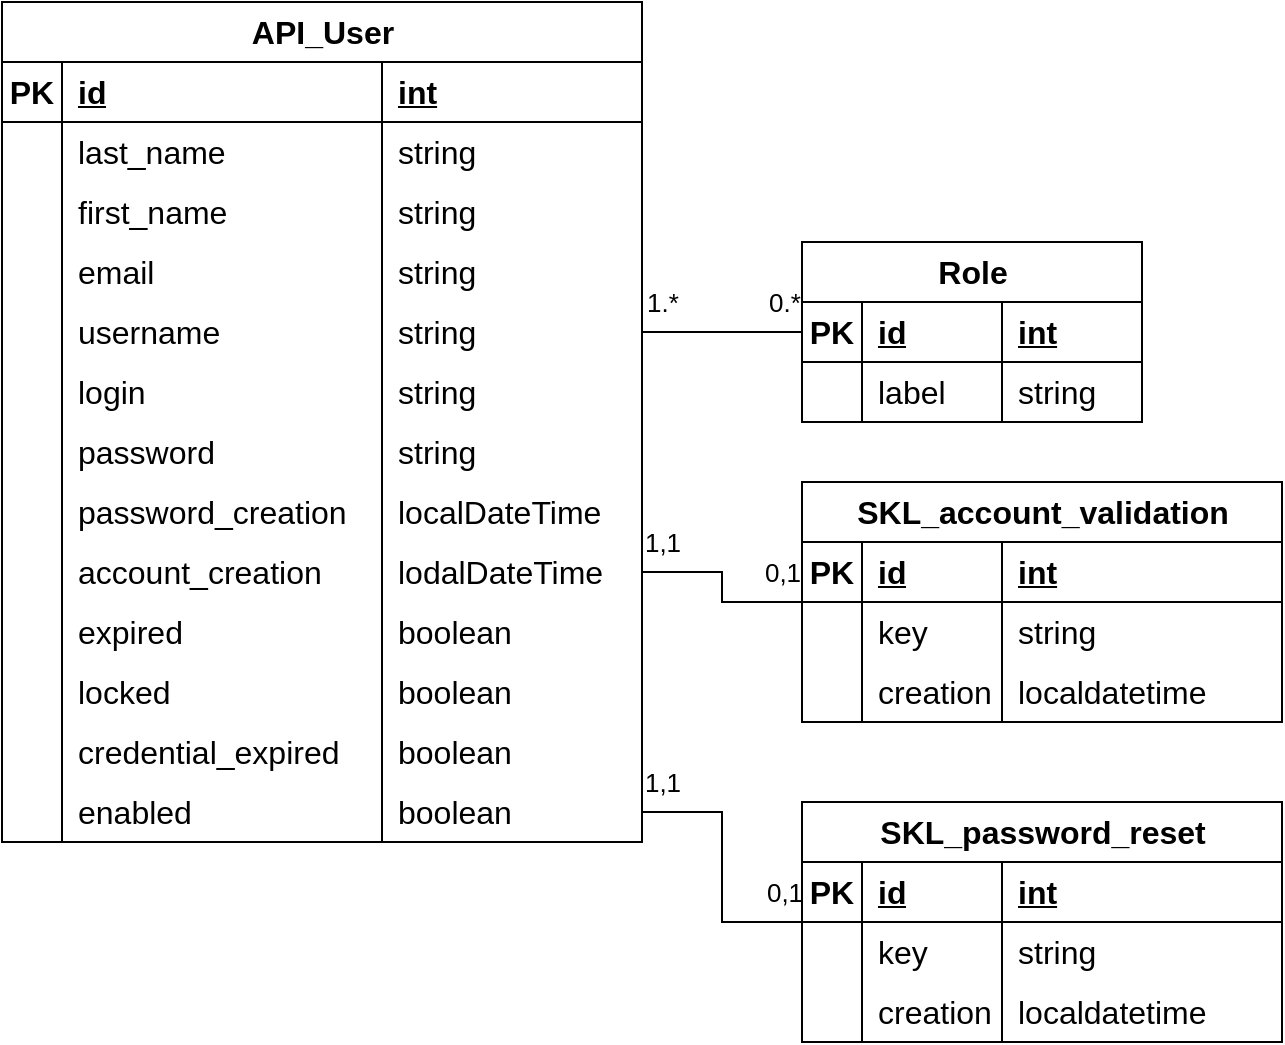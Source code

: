 <mxfile version="20.2.8" type="device"><diagram id="R2lEEEUBdFMjLlhIrx00" name="Page-1"><mxGraphModel dx="1422" dy="844" grid="1" gridSize="10" guides="1" tooltips="1" connect="1" arrows="1" fold="1" page="1" pageScale="1" pageWidth="1169" pageHeight="827" math="0" shadow="0" extFonts="Permanent Marker^https://fonts.googleapis.com/css?family=Permanent+Marker"><root><mxCell id="0"/><mxCell id="1" parent="0"/><mxCell id="ACsgLwPmMkX2OkXoBc-O-15" value="API_User" style="shape=table;startSize=30;container=1;collapsible=1;childLayout=tableLayout;fixedRows=1;rowLines=0;fontStyle=1;align=center;resizeLast=1;html=1;fontSize=16;" parent="1" vertex="1"><mxGeometry x="40" y="40" width="320" height="420" as="geometry"/></mxCell><mxCell id="ACsgLwPmMkX2OkXoBc-O-16" value="" style="shape=tableRow;horizontal=0;startSize=0;swimlaneHead=0;swimlaneBody=0;fillColor=none;collapsible=0;dropTarget=0;points=[[0,0.5],[1,0.5]];portConstraint=eastwest;top=0;left=0;right=0;bottom=1;fontSize=16;" parent="ACsgLwPmMkX2OkXoBc-O-15" vertex="1"><mxGeometry y="30" width="320" height="30" as="geometry"/></mxCell><mxCell id="ACsgLwPmMkX2OkXoBc-O-17" value="PK" style="shape=partialRectangle;connectable=0;fillColor=none;top=0;left=0;bottom=0;right=0;fontStyle=1;overflow=hidden;whiteSpace=wrap;html=1;fontSize=16;" parent="ACsgLwPmMkX2OkXoBc-O-16" vertex="1"><mxGeometry width="30" height="30" as="geometry"><mxRectangle width="30" height="30" as="alternateBounds"/></mxGeometry></mxCell><mxCell id="ACsgLwPmMkX2OkXoBc-O-18" value="id" style="shape=partialRectangle;connectable=0;fillColor=none;top=0;left=0;bottom=0;right=0;align=left;spacingLeft=6;fontStyle=5;overflow=hidden;whiteSpace=wrap;html=1;fontSize=16;" parent="ACsgLwPmMkX2OkXoBc-O-16" vertex="1"><mxGeometry x="30" width="160" height="30" as="geometry"><mxRectangle width="160" height="30" as="alternateBounds"/></mxGeometry></mxCell><mxCell id="ACsgLwPmMkX2OkXoBc-O-61" value="int" style="shape=partialRectangle;connectable=0;fillColor=none;top=0;left=0;bottom=0;right=0;align=left;spacingLeft=6;fontStyle=5;overflow=hidden;whiteSpace=wrap;html=1;fontSize=16;" parent="ACsgLwPmMkX2OkXoBc-O-16" vertex="1"><mxGeometry x="190" width="130" height="30" as="geometry"><mxRectangle width="130" height="30" as="alternateBounds"/></mxGeometry></mxCell><mxCell id="ACsgLwPmMkX2OkXoBc-O-19" value="" style="shape=tableRow;horizontal=0;startSize=0;swimlaneHead=0;swimlaneBody=0;fillColor=none;collapsible=0;dropTarget=0;points=[[0,0.5],[1,0.5]];portConstraint=eastwest;top=0;left=0;right=0;bottom=0;fontSize=16;" parent="ACsgLwPmMkX2OkXoBc-O-15" vertex="1"><mxGeometry y="60" width="320" height="30" as="geometry"/></mxCell><mxCell id="ACsgLwPmMkX2OkXoBc-O-20" value="" style="shape=partialRectangle;connectable=0;fillColor=none;top=0;left=0;bottom=0;right=0;editable=1;overflow=hidden;whiteSpace=wrap;html=1;fontSize=16;" parent="ACsgLwPmMkX2OkXoBc-O-19" vertex="1"><mxGeometry width="30" height="30" as="geometry"><mxRectangle width="30" height="30" as="alternateBounds"/></mxGeometry></mxCell><mxCell id="ACsgLwPmMkX2OkXoBc-O-21" value="last_name" style="shape=partialRectangle;connectable=0;fillColor=none;top=0;left=0;bottom=0;right=0;align=left;spacingLeft=6;overflow=hidden;whiteSpace=wrap;html=1;fontSize=16;" parent="ACsgLwPmMkX2OkXoBc-O-19" vertex="1"><mxGeometry x="30" width="160" height="30" as="geometry"><mxRectangle width="160" height="30" as="alternateBounds"/></mxGeometry></mxCell><mxCell id="ACsgLwPmMkX2OkXoBc-O-62" value="string" style="shape=partialRectangle;connectable=0;fillColor=none;top=0;left=0;bottom=0;right=0;align=left;spacingLeft=6;overflow=hidden;whiteSpace=wrap;html=1;fontSize=16;" parent="ACsgLwPmMkX2OkXoBc-O-19" vertex="1"><mxGeometry x="190" width="130" height="30" as="geometry"><mxRectangle width="130" height="30" as="alternateBounds"/></mxGeometry></mxCell><mxCell id="ACsgLwPmMkX2OkXoBc-O-22" value="" style="shape=tableRow;horizontal=0;startSize=0;swimlaneHead=0;swimlaneBody=0;fillColor=none;collapsible=0;dropTarget=0;points=[[0,0.5],[1,0.5]];portConstraint=eastwest;top=0;left=0;right=0;bottom=0;fontSize=16;" parent="ACsgLwPmMkX2OkXoBc-O-15" vertex="1"><mxGeometry y="90" width="320" height="30" as="geometry"/></mxCell><mxCell id="ACsgLwPmMkX2OkXoBc-O-23" value="" style="shape=partialRectangle;connectable=0;fillColor=none;top=0;left=0;bottom=0;right=0;editable=1;overflow=hidden;whiteSpace=wrap;html=1;fontSize=16;" parent="ACsgLwPmMkX2OkXoBc-O-22" vertex="1"><mxGeometry width="30" height="30" as="geometry"><mxRectangle width="30" height="30" as="alternateBounds"/></mxGeometry></mxCell><mxCell id="ACsgLwPmMkX2OkXoBc-O-24" value="first_name" style="shape=partialRectangle;connectable=0;fillColor=none;top=0;left=0;bottom=0;right=0;align=left;spacingLeft=6;overflow=hidden;whiteSpace=wrap;html=1;fontSize=16;" parent="ACsgLwPmMkX2OkXoBc-O-22" vertex="1"><mxGeometry x="30" width="160" height="30" as="geometry"><mxRectangle width="160" height="30" as="alternateBounds"/></mxGeometry></mxCell><mxCell id="ACsgLwPmMkX2OkXoBc-O-63" value="string" style="shape=partialRectangle;connectable=0;fillColor=none;top=0;left=0;bottom=0;right=0;align=left;spacingLeft=6;overflow=hidden;whiteSpace=wrap;html=1;fontSize=16;" parent="ACsgLwPmMkX2OkXoBc-O-22" vertex="1"><mxGeometry x="190" width="130" height="30" as="geometry"><mxRectangle width="130" height="30" as="alternateBounds"/></mxGeometry></mxCell><mxCell id="ACsgLwPmMkX2OkXoBc-O-25" value="" style="shape=tableRow;horizontal=0;startSize=0;swimlaneHead=0;swimlaneBody=0;fillColor=none;collapsible=0;dropTarget=0;points=[[0,0.5],[1,0.5]];portConstraint=eastwest;top=0;left=0;right=0;bottom=0;fontSize=16;" parent="ACsgLwPmMkX2OkXoBc-O-15" vertex="1"><mxGeometry y="120" width="320" height="30" as="geometry"/></mxCell><mxCell id="ACsgLwPmMkX2OkXoBc-O-26" value="" style="shape=partialRectangle;connectable=0;fillColor=none;top=0;left=0;bottom=0;right=0;editable=1;overflow=hidden;whiteSpace=wrap;html=1;fontSize=16;" parent="ACsgLwPmMkX2OkXoBc-O-25" vertex="1"><mxGeometry width="30" height="30" as="geometry"><mxRectangle width="30" height="30" as="alternateBounds"/></mxGeometry></mxCell><mxCell id="ACsgLwPmMkX2OkXoBc-O-27" value="email" style="shape=partialRectangle;connectable=0;fillColor=none;top=0;left=0;bottom=0;right=0;align=left;spacingLeft=6;overflow=hidden;whiteSpace=wrap;html=1;fontSize=16;" parent="ACsgLwPmMkX2OkXoBc-O-25" vertex="1"><mxGeometry x="30" width="160" height="30" as="geometry"><mxRectangle width="160" height="30" as="alternateBounds"/></mxGeometry></mxCell><mxCell id="ACsgLwPmMkX2OkXoBc-O-64" value="string" style="shape=partialRectangle;connectable=0;fillColor=none;top=0;left=0;bottom=0;right=0;align=left;spacingLeft=6;overflow=hidden;whiteSpace=wrap;html=1;fontSize=16;" parent="ACsgLwPmMkX2OkXoBc-O-25" vertex="1"><mxGeometry x="190" width="130" height="30" as="geometry"><mxRectangle width="130" height="30" as="alternateBounds"/></mxGeometry></mxCell><mxCell id="ACsgLwPmMkX2OkXoBc-O-34" style="shape=tableRow;horizontal=0;startSize=0;swimlaneHead=0;swimlaneBody=0;fillColor=none;collapsible=0;dropTarget=0;points=[[0,0.5],[1,0.5]];portConstraint=eastwest;top=0;left=0;right=0;bottom=0;fontSize=16;" parent="ACsgLwPmMkX2OkXoBc-O-15" vertex="1"><mxGeometry y="150" width="320" height="30" as="geometry"/></mxCell><mxCell id="ACsgLwPmMkX2OkXoBc-O-35" style="shape=partialRectangle;connectable=0;fillColor=none;top=0;left=0;bottom=0;right=0;editable=1;overflow=hidden;whiteSpace=wrap;html=1;fontSize=16;" parent="ACsgLwPmMkX2OkXoBc-O-34" vertex="1"><mxGeometry width="30" height="30" as="geometry"><mxRectangle width="30" height="30" as="alternateBounds"/></mxGeometry></mxCell><mxCell id="ACsgLwPmMkX2OkXoBc-O-36" value="username" style="shape=partialRectangle;connectable=0;fillColor=none;top=0;left=0;bottom=0;right=0;align=left;spacingLeft=6;overflow=hidden;whiteSpace=wrap;html=1;fontSize=16;" parent="ACsgLwPmMkX2OkXoBc-O-34" vertex="1"><mxGeometry x="30" width="160" height="30" as="geometry"><mxRectangle width="160" height="30" as="alternateBounds"/></mxGeometry></mxCell><mxCell id="ACsgLwPmMkX2OkXoBc-O-65" value="string" style="shape=partialRectangle;connectable=0;fillColor=none;top=0;left=0;bottom=0;right=0;align=left;spacingLeft=6;overflow=hidden;whiteSpace=wrap;html=1;fontSize=16;" parent="ACsgLwPmMkX2OkXoBc-O-34" vertex="1"><mxGeometry x="190" width="130" height="30" as="geometry"><mxRectangle width="130" height="30" as="alternateBounds"/></mxGeometry></mxCell><mxCell id="ACsgLwPmMkX2OkXoBc-O-37" style="shape=tableRow;horizontal=0;startSize=0;swimlaneHead=0;swimlaneBody=0;fillColor=none;collapsible=0;dropTarget=0;points=[[0,0.5],[1,0.5]];portConstraint=eastwest;top=0;left=0;right=0;bottom=0;fontSize=16;" parent="ACsgLwPmMkX2OkXoBc-O-15" vertex="1"><mxGeometry y="180" width="320" height="30" as="geometry"/></mxCell><mxCell id="ACsgLwPmMkX2OkXoBc-O-38" style="shape=partialRectangle;connectable=0;fillColor=none;top=0;left=0;bottom=0;right=0;editable=1;overflow=hidden;whiteSpace=wrap;html=1;fontSize=16;" parent="ACsgLwPmMkX2OkXoBc-O-37" vertex="1"><mxGeometry width="30" height="30" as="geometry"><mxRectangle width="30" height="30" as="alternateBounds"/></mxGeometry></mxCell><mxCell id="ACsgLwPmMkX2OkXoBc-O-39" value="&lt;div&gt;login&lt;/div&gt;" style="shape=partialRectangle;connectable=0;fillColor=none;top=0;left=0;bottom=0;right=0;align=left;spacingLeft=6;overflow=hidden;whiteSpace=wrap;html=1;fontSize=16;" parent="ACsgLwPmMkX2OkXoBc-O-37" vertex="1"><mxGeometry x="30" width="160" height="30" as="geometry"><mxRectangle width="160" height="30" as="alternateBounds"/></mxGeometry></mxCell><mxCell id="ACsgLwPmMkX2OkXoBc-O-66" value="string" style="shape=partialRectangle;connectable=0;fillColor=none;top=0;left=0;bottom=0;right=0;align=left;spacingLeft=6;overflow=hidden;whiteSpace=wrap;html=1;fontSize=16;" parent="ACsgLwPmMkX2OkXoBc-O-37" vertex="1"><mxGeometry x="190" width="130" height="30" as="geometry"><mxRectangle width="130" height="30" as="alternateBounds"/></mxGeometry></mxCell><mxCell id="ACsgLwPmMkX2OkXoBc-O-40" style="shape=tableRow;horizontal=0;startSize=0;swimlaneHead=0;swimlaneBody=0;fillColor=none;collapsible=0;dropTarget=0;points=[[0,0.5],[1,0.5]];portConstraint=eastwest;top=0;left=0;right=0;bottom=0;fontSize=16;" parent="ACsgLwPmMkX2OkXoBc-O-15" vertex="1"><mxGeometry y="210" width="320" height="30" as="geometry"/></mxCell><mxCell id="ACsgLwPmMkX2OkXoBc-O-41" style="shape=partialRectangle;connectable=0;fillColor=none;top=0;left=0;bottom=0;right=0;editable=1;overflow=hidden;whiteSpace=wrap;html=1;fontSize=16;" parent="ACsgLwPmMkX2OkXoBc-O-40" vertex="1"><mxGeometry width="30" height="30" as="geometry"><mxRectangle width="30" height="30" as="alternateBounds"/></mxGeometry></mxCell><mxCell id="ACsgLwPmMkX2OkXoBc-O-42" value="password" style="shape=partialRectangle;connectable=0;fillColor=none;top=0;left=0;bottom=0;right=0;align=left;spacingLeft=6;overflow=hidden;whiteSpace=wrap;html=1;fontSize=16;" parent="ACsgLwPmMkX2OkXoBc-O-40" vertex="1"><mxGeometry x="30" width="160" height="30" as="geometry"><mxRectangle width="160" height="30" as="alternateBounds"/></mxGeometry></mxCell><mxCell id="ACsgLwPmMkX2OkXoBc-O-67" value="string" style="shape=partialRectangle;connectable=0;fillColor=none;top=0;left=0;bottom=0;right=0;align=left;spacingLeft=6;overflow=hidden;whiteSpace=wrap;html=1;fontSize=16;" parent="ACsgLwPmMkX2OkXoBc-O-40" vertex="1"><mxGeometry x="190" width="130" height="30" as="geometry"><mxRectangle width="130" height="30" as="alternateBounds"/></mxGeometry></mxCell><mxCell id="ACsgLwPmMkX2OkXoBc-O-43" style="shape=tableRow;horizontal=0;startSize=0;swimlaneHead=0;swimlaneBody=0;fillColor=none;collapsible=0;dropTarget=0;points=[[0,0.5],[1,0.5]];portConstraint=eastwest;top=0;left=0;right=0;bottom=0;fontSize=16;" parent="ACsgLwPmMkX2OkXoBc-O-15" vertex="1"><mxGeometry y="240" width="320" height="30" as="geometry"/></mxCell><mxCell id="ACsgLwPmMkX2OkXoBc-O-44" style="shape=partialRectangle;connectable=0;fillColor=none;top=0;left=0;bottom=0;right=0;editable=1;overflow=hidden;whiteSpace=wrap;html=1;fontSize=16;" parent="ACsgLwPmMkX2OkXoBc-O-43" vertex="1"><mxGeometry width="30" height="30" as="geometry"><mxRectangle width="30" height="30" as="alternateBounds"/></mxGeometry></mxCell><mxCell id="ACsgLwPmMkX2OkXoBc-O-45" value="password_creation " style="shape=partialRectangle;connectable=0;fillColor=none;top=0;left=0;bottom=0;right=0;align=left;spacingLeft=6;overflow=hidden;whiteSpace=wrap;html=1;fontSize=16;" parent="ACsgLwPmMkX2OkXoBc-O-43" vertex="1"><mxGeometry x="30" width="160" height="30" as="geometry"><mxRectangle width="160" height="30" as="alternateBounds"/></mxGeometry></mxCell><mxCell id="ACsgLwPmMkX2OkXoBc-O-68" value="localDateTime" style="shape=partialRectangle;connectable=0;fillColor=none;top=0;left=0;bottom=0;right=0;align=left;spacingLeft=6;overflow=hidden;whiteSpace=wrap;html=1;fontSize=16;" parent="ACsgLwPmMkX2OkXoBc-O-43" vertex="1"><mxGeometry x="190" width="130" height="30" as="geometry"><mxRectangle width="130" height="30" as="alternateBounds"/></mxGeometry></mxCell><mxCell id="ACsgLwPmMkX2OkXoBc-O-46" style="shape=tableRow;horizontal=0;startSize=0;swimlaneHead=0;swimlaneBody=0;fillColor=none;collapsible=0;dropTarget=0;points=[[0,0.5],[1,0.5]];portConstraint=eastwest;top=0;left=0;right=0;bottom=0;fontSize=16;" parent="ACsgLwPmMkX2OkXoBc-O-15" vertex="1"><mxGeometry y="270" width="320" height="30" as="geometry"/></mxCell><mxCell id="ACsgLwPmMkX2OkXoBc-O-47" style="shape=partialRectangle;connectable=0;fillColor=none;top=0;left=0;bottom=0;right=0;editable=1;overflow=hidden;whiteSpace=wrap;html=1;fontSize=16;" parent="ACsgLwPmMkX2OkXoBc-O-46" vertex="1"><mxGeometry width="30" height="30" as="geometry"><mxRectangle width="30" height="30" as="alternateBounds"/></mxGeometry></mxCell><mxCell id="ACsgLwPmMkX2OkXoBc-O-48" value="account_creation" style="shape=partialRectangle;connectable=0;fillColor=none;top=0;left=0;bottom=0;right=0;align=left;spacingLeft=6;overflow=hidden;whiteSpace=wrap;html=1;fontSize=16;" parent="ACsgLwPmMkX2OkXoBc-O-46" vertex="1"><mxGeometry x="30" width="160" height="30" as="geometry"><mxRectangle width="160" height="30" as="alternateBounds"/></mxGeometry></mxCell><mxCell id="ACsgLwPmMkX2OkXoBc-O-69" value="lodalDateTime" style="shape=partialRectangle;connectable=0;fillColor=none;top=0;left=0;bottom=0;right=0;align=left;spacingLeft=6;overflow=hidden;whiteSpace=wrap;html=1;fontSize=16;" parent="ACsgLwPmMkX2OkXoBc-O-46" vertex="1"><mxGeometry x="190" width="130" height="30" as="geometry"><mxRectangle width="130" height="30" as="alternateBounds"/></mxGeometry></mxCell><mxCell id="ACsgLwPmMkX2OkXoBc-O-49" style="shape=tableRow;horizontal=0;startSize=0;swimlaneHead=0;swimlaneBody=0;fillColor=none;collapsible=0;dropTarget=0;points=[[0,0.5],[1,0.5]];portConstraint=eastwest;top=0;left=0;right=0;bottom=0;fontSize=16;" parent="ACsgLwPmMkX2OkXoBc-O-15" vertex="1"><mxGeometry y="300" width="320" height="30" as="geometry"/></mxCell><mxCell id="ACsgLwPmMkX2OkXoBc-O-50" style="shape=partialRectangle;connectable=0;fillColor=none;top=0;left=0;bottom=0;right=0;editable=1;overflow=hidden;whiteSpace=wrap;html=1;fontSize=16;" parent="ACsgLwPmMkX2OkXoBc-O-49" vertex="1"><mxGeometry width="30" height="30" as="geometry"><mxRectangle width="30" height="30" as="alternateBounds"/></mxGeometry></mxCell><mxCell id="ACsgLwPmMkX2OkXoBc-O-51" value="expired" style="shape=partialRectangle;connectable=0;fillColor=none;top=0;left=0;bottom=0;right=0;align=left;spacingLeft=6;overflow=hidden;whiteSpace=wrap;html=1;fontSize=16;" parent="ACsgLwPmMkX2OkXoBc-O-49" vertex="1"><mxGeometry x="30" width="160" height="30" as="geometry"><mxRectangle width="160" height="30" as="alternateBounds"/></mxGeometry></mxCell><mxCell id="ACsgLwPmMkX2OkXoBc-O-70" value="boolean" style="shape=partialRectangle;connectable=0;fillColor=none;top=0;left=0;bottom=0;right=0;align=left;spacingLeft=6;overflow=hidden;whiteSpace=wrap;html=1;fontSize=16;" parent="ACsgLwPmMkX2OkXoBc-O-49" vertex="1"><mxGeometry x="190" width="130" height="30" as="geometry"><mxRectangle width="130" height="30" as="alternateBounds"/></mxGeometry></mxCell><mxCell id="ACsgLwPmMkX2OkXoBc-O-52" style="shape=tableRow;horizontal=0;startSize=0;swimlaneHead=0;swimlaneBody=0;fillColor=none;collapsible=0;dropTarget=0;points=[[0,0.5],[1,0.5]];portConstraint=eastwest;top=0;left=0;right=0;bottom=0;fontSize=16;" parent="ACsgLwPmMkX2OkXoBc-O-15" vertex="1"><mxGeometry y="330" width="320" height="30" as="geometry"/></mxCell><mxCell id="ACsgLwPmMkX2OkXoBc-O-53" style="shape=partialRectangle;connectable=0;fillColor=none;top=0;left=0;bottom=0;right=0;editable=1;overflow=hidden;whiteSpace=wrap;html=1;fontSize=16;" parent="ACsgLwPmMkX2OkXoBc-O-52" vertex="1"><mxGeometry width="30" height="30" as="geometry"><mxRectangle width="30" height="30" as="alternateBounds"/></mxGeometry></mxCell><mxCell id="ACsgLwPmMkX2OkXoBc-O-54" value="locked" style="shape=partialRectangle;connectable=0;fillColor=none;top=0;left=0;bottom=0;right=0;align=left;spacingLeft=6;overflow=hidden;whiteSpace=wrap;html=1;fontSize=16;" parent="ACsgLwPmMkX2OkXoBc-O-52" vertex="1"><mxGeometry x="30" width="160" height="30" as="geometry"><mxRectangle width="160" height="30" as="alternateBounds"/></mxGeometry></mxCell><mxCell id="ACsgLwPmMkX2OkXoBc-O-71" value="boolean" style="shape=partialRectangle;connectable=0;fillColor=none;top=0;left=0;bottom=0;right=0;align=left;spacingLeft=6;overflow=hidden;whiteSpace=wrap;html=1;fontSize=16;" parent="ACsgLwPmMkX2OkXoBc-O-52" vertex="1"><mxGeometry x="190" width="130" height="30" as="geometry"><mxRectangle width="130" height="30" as="alternateBounds"/></mxGeometry></mxCell><mxCell id="ACsgLwPmMkX2OkXoBc-O-55" style="shape=tableRow;horizontal=0;startSize=0;swimlaneHead=0;swimlaneBody=0;fillColor=none;collapsible=0;dropTarget=0;points=[[0,0.5],[1,0.5]];portConstraint=eastwest;top=0;left=0;right=0;bottom=0;fontSize=16;" parent="ACsgLwPmMkX2OkXoBc-O-15" vertex="1"><mxGeometry y="360" width="320" height="30" as="geometry"/></mxCell><mxCell id="ACsgLwPmMkX2OkXoBc-O-56" style="shape=partialRectangle;connectable=0;fillColor=none;top=0;left=0;bottom=0;right=0;editable=1;overflow=hidden;whiteSpace=wrap;html=1;fontSize=16;" parent="ACsgLwPmMkX2OkXoBc-O-55" vertex="1"><mxGeometry width="30" height="30" as="geometry"><mxRectangle width="30" height="30" as="alternateBounds"/></mxGeometry></mxCell><mxCell id="ACsgLwPmMkX2OkXoBc-O-57" value="credential_expired" style="shape=partialRectangle;connectable=0;fillColor=none;top=0;left=0;bottom=0;right=0;align=left;spacingLeft=6;overflow=hidden;whiteSpace=wrap;html=1;fontSize=16;" parent="ACsgLwPmMkX2OkXoBc-O-55" vertex="1"><mxGeometry x="30" width="160" height="30" as="geometry"><mxRectangle width="160" height="30" as="alternateBounds"/></mxGeometry></mxCell><mxCell id="ACsgLwPmMkX2OkXoBc-O-72" value="boolean" style="shape=partialRectangle;connectable=0;fillColor=none;top=0;left=0;bottom=0;right=0;align=left;spacingLeft=6;overflow=hidden;whiteSpace=wrap;html=1;fontSize=16;" parent="ACsgLwPmMkX2OkXoBc-O-55" vertex="1"><mxGeometry x="190" width="130" height="30" as="geometry"><mxRectangle width="130" height="30" as="alternateBounds"/></mxGeometry></mxCell><mxCell id="ACsgLwPmMkX2OkXoBc-O-58" style="shape=tableRow;horizontal=0;startSize=0;swimlaneHead=0;swimlaneBody=0;fillColor=none;collapsible=0;dropTarget=0;points=[[0,0.5],[1,0.5]];portConstraint=eastwest;top=0;left=0;right=0;bottom=0;fontSize=16;" parent="ACsgLwPmMkX2OkXoBc-O-15" vertex="1"><mxGeometry y="390" width="320" height="30" as="geometry"/></mxCell><mxCell id="ACsgLwPmMkX2OkXoBc-O-59" style="shape=partialRectangle;connectable=0;fillColor=none;top=0;left=0;bottom=0;right=0;editable=1;overflow=hidden;whiteSpace=wrap;html=1;fontSize=16;" parent="ACsgLwPmMkX2OkXoBc-O-58" vertex="1"><mxGeometry width="30" height="30" as="geometry"><mxRectangle width="30" height="30" as="alternateBounds"/></mxGeometry></mxCell><mxCell id="ACsgLwPmMkX2OkXoBc-O-60" value="enabled" style="shape=partialRectangle;connectable=0;fillColor=none;top=0;left=0;bottom=0;right=0;align=left;spacingLeft=6;overflow=hidden;whiteSpace=wrap;html=1;fontSize=16;" parent="ACsgLwPmMkX2OkXoBc-O-58" vertex="1"><mxGeometry x="30" width="160" height="30" as="geometry"><mxRectangle width="160" height="30" as="alternateBounds"/></mxGeometry></mxCell><mxCell id="ACsgLwPmMkX2OkXoBc-O-73" value="boolean" style="shape=partialRectangle;connectable=0;fillColor=none;top=0;left=0;bottom=0;right=0;align=left;spacingLeft=6;overflow=hidden;whiteSpace=wrap;html=1;fontSize=16;" parent="ACsgLwPmMkX2OkXoBc-O-58" vertex="1"><mxGeometry x="190" width="130" height="30" as="geometry"><mxRectangle width="130" height="30" as="alternateBounds"/></mxGeometry></mxCell><mxCell id="ACsgLwPmMkX2OkXoBc-O-130" style="rounded=0;orthogonalLoop=1;jettySize=auto;html=1;entryX=1;entryY=0.5;entryDx=0;entryDy=0;fontSize=12;endArrow=none;endFill=0;startArrow=none;startFill=0;" parent="1" source="ACsgLwPmMkX2OkXoBc-O-99" target="ACsgLwPmMkX2OkXoBc-O-34" edge="1"><mxGeometry relative="1" as="geometry"><mxPoint x="130" y="650" as="targetPoint"/></mxGeometry></mxCell><mxCell id="VKkAPUf31s1SK_868lJq-39" value="1.*" style="edgeLabel;html=1;align=center;verticalAlign=middle;resizable=0;points=[];fontSize=13;" parent="ACsgLwPmMkX2OkXoBc-O-130" vertex="1" connectable="0"><mxGeometry x="0.405" y="-3" relative="1" as="geometry"><mxPoint x="-14" y="-12" as="offset"/></mxGeometry></mxCell><mxCell id="VKkAPUf31s1SK_868lJq-40" value="0.*" style="edgeLabel;html=1;align=center;verticalAlign=middle;resizable=0;points=[];fontSize=13;" parent="ACsgLwPmMkX2OkXoBc-O-130" vertex="1" connectable="0"><mxGeometry x="-0.582" relative="1" as="geometry"><mxPoint x="7" y="-15" as="offset"/></mxGeometry></mxCell><mxCell id="ACsgLwPmMkX2OkXoBc-O-99" value="Role" style="shape=table;startSize=30;container=1;collapsible=1;childLayout=tableLayout;fixedRows=1;rowLines=0;fontStyle=1;align=center;resizeLast=1;html=1;fontSize=16;" parent="1" vertex="1"><mxGeometry x="440" y="160" width="170" height="90" as="geometry"/></mxCell><mxCell id="ACsgLwPmMkX2OkXoBc-O-100" value="" style="shape=tableRow;horizontal=0;startSize=0;swimlaneHead=0;swimlaneBody=0;fillColor=none;collapsible=0;dropTarget=0;points=[[0,0.5],[1,0.5]];portConstraint=eastwest;top=0;left=0;right=0;bottom=1;fontSize=16;" parent="ACsgLwPmMkX2OkXoBc-O-99" vertex="1"><mxGeometry y="30" width="170" height="30" as="geometry"/></mxCell><mxCell id="ACsgLwPmMkX2OkXoBc-O-101" value="PK" style="shape=partialRectangle;connectable=0;fillColor=none;top=0;left=0;bottom=0;right=0;fontStyle=1;overflow=hidden;whiteSpace=wrap;html=1;fontSize=16;" parent="ACsgLwPmMkX2OkXoBc-O-100" vertex="1"><mxGeometry width="30" height="30" as="geometry"><mxRectangle width="30" height="30" as="alternateBounds"/></mxGeometry></mxCell><mxCell id="ACsgLwPmMkX2OkXoBc-O-102" value="id" style="shape=partialRectangle;connectable=0;fillColor=none;top=0;left=0;bottom=0;right=0;align=left;spacingLeft=6;fontStyle=5;overflow=hidden;whiteSpace=wrap;html=1;fontSize=16;" parent="ACsgLwPmMkX2OkXoBc-O-100" vertex="1"><mxGeometry x="30" width="70" height="30" as="geometry"><mxRectangle width="70" height="30" as="alternateBounds"/></mxGeometry></mxCell><mxCell id="ACsgLwPmMkX2OkXoBc-O-115" value="int" style="shape=partialRectangle;connectable=0;fillColor=none;top=0;left=0;bottom=0;right=0;align=left;spacingLeft=6;fontStyle=5;overflow=hidden;whiteSpace=wrap;html=1;fontSize=16;" parent="ACsgLwPmMkX2OkXoBc-O-100" vertex="1"><mxGeometry x="100" width="70" height="30" as="geometry"><mxRectangle width="70" height="30" as="alternateBounds"/></mxGeometry></mxCell><mxCell id="ACsgLwPmMkX2OkXoBc-O-103" value="" style="shape=tableRow;horizontal=0;startSize=0;swimlaneHead=0;swimlaneBody=0;fillColor=none;collapsible=0;dropTarget=0;points=[[0,0.5],[1,0.5]];portConstraint=eastwest;top=0;left=0;right=0;bottom=0;fontSize=16;" parent="ACsgLwPmMkX2OkXoBc-O-99" vertex="1"><mxGeometry y="60" width="170" height="30" as="geometry"/></mxCell><mxCell id="ACsgLwPmMkX2OkXoBc-O-104" value="" style="shape=partialRectangle;connectable=0;fillColor=none;top=0;left=0;bottom=0;right=0;editable=1;overflow=hidden;whiteSpace=wrap;html=1;fontSize=16;" parent="ACsgLwPmMkX2OkXoBc-O-103" vertex="1"><mxGeometry width="30" height="30" as="geometry"><mxRectangle width="30" height="30" as="alternateBounds"/></mxGeometry></mxCell><mxCell id="ACsgLwPmMkX2OkXoBc-O-105" value="label" style="shape=partialRectangle;connectable=0;fillColor=none;top=0;left=0;bottom=0;right=0;align=left;spacingLeft=6;overflow=hidden;whiteSpace=wrap;html=1;fontSize=16;" parent="ACsgLwPmMkX2OkXoBc-O-103" vertex="1"><mxGeometry x="30" width="70" height="30" as="geometry"><mxRectangle width="70" height="30" as="alternateBounds"/></mxGeometry></mxCell><mxCell id="ACsgLwPmMkX2OkXoBc-O-116" value="string" style="shape=partialRectangle;connectable=0;fillColor=none;top=0;left=0;bottom=0;right=0;align=left;spacingLeft=6;overflow=hidden;whiteSpace=wrap;html=1;fontSize=16;" parent="ACsgLwPmMkX2OkXoBc-O-103" vertex="1"><mxGeometry x="100" width="70" height="30" as="geometry"><mxRectangle width="70" height="30" as="alternateBounds"/></mxGeometry></mxCell><mxCell id="VKkAPUf31s1SK_868lJq-30" style="edgeStyle=orthogonalEdgeStyle;rounded=0;orthogonalLoop=1;jettySize=auto;html=1;entryX=1;entryY=0.5;entryDx=0;entryDy=0;endArrow=none;endFill=0;" parent="1" source="VKkAPUf31s1SK_868lJq-11" target="ACsgLwPmMkX2OkXoBc-O-46" edge="1"><mxGeometry relative="1" as="geometry"><mxPoint x="510" y="200" as="sourcePoint"/></mxGeometry></mxCell><mxCell id="VKkAPUf31s1SK_868lJq-33" value="1,1" style="edgeLabel;html=1;align=center;verticalAlign=middle;resizable=0;points=[];fontSize=13;" parent="VKkAPUf31s1SK_868lJq-30" vertex="1" connectable="0"><mxGeometry x="0.717" y="-1" relative="1" as="geometry"><mxPoint x="-4" y="-14" as="offset"/></mxGeometry></mxCell><mxCell id="VKkAPUf31s1SK_868lJq-34" value="0,1" style="edgeLabel;html=1;align=center;verticalAlign=middle;resizable=0;points=[];fontSize=13;" parent="VKkAPUf31s1SK_868lJq-30" vertex="1" connectable="0"><mxGeometry x="-0.914" y="2" relative="1" as="geometry"><mxPoint x="-6" y="-17" as="offset"/></mxGeometry></mxCell><mxCell id="VKkAPUf31s1SK_868lJq-11" value="SKL_account_validation" style="shape=table;startSize=30;container=1;collapsible=1;childLayout=tableLayout;fixedRows=1;rowLines=0;fontStyle=1;align=center;resizeLast=1;html=1;fontSize=16;" parent="1" vertex="1"><mxGeometry x="440" y="280" width="240" height="120" as="geometry"/></mxCell><mxCell id="VKkAPUf31s1SK_868lJq-12" value="" style="shape=tableRow;horizontal=0;startSize=0;swimlaneHead=0;swimlaneBody=0;fillColor=none;collapsible=0;dropTarget=0;points=[[0,0.5],[1,0.5]];portConstraint=eastwest;top=0;left=0;right=0;bottom=1;fontSize=16;" parent="VKkAPUf31s1SK_868lJq-11" vertex="1"><mxGeometry y="30" width="240" height="30" as="geometry"/></mxCell><mxCell id="VKkAPUf31s1SK_868lJq-13" value="PK" style="shape=partialRectangle;connectable=0;fillColor=none;top=0;left=0;bottom=0;right=0;fontStyle=1;overflow=hidden;whiteSpace=wrap;html=1;fontSize=16;" parent="VKkAPUf31s1SK_868lJq-12" vertex="1"><mxGeometry width="30" height="30" as="geometry"><mxRectangle width="30" height="30" as="alternateBounds"/></mxGeometry></mxCell><mxCell id="VKkAPUf31s1SK_868lJq-14" value="id" style="shape=partialRectangle;connectable=0;fillColor=none;top=0;left=0;bottom=0;right=0;align=left;spacingLeft=6;fontStyle=5;overflow=hidden;whiteSpace=wrap;html=1;fontSize=16;" parent="VKkAPUf31s1SK_868lJq-12" vertex="1"><mxGeometry x="30" width="70" height="30" as="geometry"><mxRectangle width="70" height="30" as="alternateBounds"/></mxGeometry></mxCell><mxCell id="VKkAPUf31s1SK_868lJq-15" value="int" style="shape=partialRectangle;connectable=0;fillColor=none;top=0;left=0;bottom=0;right=0;align=left;spacingLeft=6;fontStyle=5;overflow=hidden;whiteSpace=wrap;html=1;fontSize=16;" parent="VKkAPUf31s1SK_868lJq-12" vertex="1"><mxGeometry x="100" width="140" height="30" as="geometry"><mxRectangle width="140" height="30" as="alternateBounds"/></mxGeometry></mxCell><mxCell id="VKkAPUf31s1SK_868lJq-16" value="" style="shape=tableRow;horizontal=0;startSize=0;swimlaneHead=0;swimlaneBody=0;fillColor=none;collapsible=0;dropTarget=0;points=[[0,0.5],[1,0.5]];portConstraint=eastwest;top=0;left=0;right=0;bottom=0;fontSize=16;" parent="VKkAPUf31s1SK_868lJq-11" vertex="1"><mxGeometry y="60" width="240" height="30" as="geometry"/></mxCell><mxCell id="VKkAPUf31s1SK_868lJq-17" value="" style="shape=partialRectangle;connectable=0;fillColor=none;top=0;left=0;bottom=0;right=0;editable=1;overflow=hidden;whiteSpace=wrap;html=1;fontSize=16;" parent="VKkAPUf31s1SK_868lJq-16" vertex="1"><mxGeometry width="30" height="30" as="geometry"><mxRectangle width="30" height="30" as="alternateBounds"/></mxGeometry></mxCell><mxCell id="VKkAPUf31s1SK_868lJq-18" value="key" style="shape=partialRectangle;connectable=0;fillColor=none;top=0;left=0;bottom=0;right=0;align=left;spacingLeft=6;overflow=hidden;whiteSpace=wrap;html=1;fontSize=16;" parent="VKkAPUf31s1SK_868lJq-16" vertex="1"><mxGeometry x="30" width="70" height="30" as="geometry"><mxRectangle width="70" height="30" as="alternateBounds"/></mxGeometry></mxCell><mxCell id="VKkAPUf31s1SK_868lJq-19" value="string" style="shape=partialRectangle;connectable=0;fillColor=none;top=0;left=0;bottom=0;right=0;align=left;spacingLeft=6;overflow=hidden;whiteSpace=wrap;html=1;fontSize=16;" parent="VKkAPUf31s1SK_868lJq-16" vertex="1"><mxGeometry x="100" width="140" height="30" as="geometry"><mxRectangle width="140" height="30" as="alternateBounds"/></mxGeometry></mxCell><mxCell id="VKkAPUf31s1SK_868lJq-54" style="shape=tableRow;horizontal=0;startSize=0;swimlaneHead=0;swimlaneBody=0;fillColor=none;collapsible=0;dropTarget=0;points=[[0,0.5],[1,0.5]];portConstraint=eastwest;top=0;left=0;right=0;bottom=0;fontSize=16;" parent="VKkAPUf31s1SK_868lJq-11" vertex="1"><mxGeometry y="90" width="240" height="30" as="geometry"/></mxCell><mxCell id="VKkAPUf31s1SK_868lJq-55" style="shape=partialRectangle;connectable=0;fillColor=none;top=0;left=0;bottom=0;right=0;editable=1;overflow=hidden;whiteSpace=wrap;html=1;fontSize=16;" parent="VKkAPUf31s1SK_868lJq-54" vertex="1"><mxGeometry width="30" height="30" as="geometry"><mxRectangle width="30" height="30" as="alternateBounds"/></mxGeometry></mxCell><mxCell id="VKkAPUf31s1SK_868lJq-56" value="creation" style="shape=partialRectangle;connectable=0;fillColor=none;top=0;left=0;bottom=0;right=0;align=left;spacingLeft=6;overflow=hidden;whiteSpace=wrap;html=1;fontSize=16;" parent="VKkAPUf31s1SK_868lJq-54" vertex="1"><mxGeometry x="30" width="70" height="30" as="geometry"><mxRectangle width="70" height="30" as="alternateBounds"/></mxGeometry></mxCell><mxCell id="VKkAPUf31s1SK_868lJq-57" value="localdatetime" style="shape=partialRectangle;connectable=0;fillColor=none;top=0;left=0;bottom=0;right=0;align=left;spacingLeft=6;overflow=hidden;whiteSpace=wrap;html=1;fontSize=16;" parent="VKkAPUf31s1SK_868lJq-54" vertex="1"><mxGeometry x="100" width="140" height="30" as="geometry"><mxRectangle width="140" height="30" as="alternateBounds"/></mxGeometry></mxCell><mxCell id="VKkAPUf31s1SK_868lJq-29" style="edgeStyle=orthogonalEdgeStyle;rounded=0;orthogonalLoop=1;jettySize=auto;html=1;entryX=1;entryY=0.5;entryDx=0;entryDy=0;endArrow=none;endFill=0;startArrow=none;startFill=0;" parent="1" source="VKkAPUf31s1SK_868lJq-20" target="ACsgLwPmMkX2OkXoBc-O-58" edge="1"><mxGeometry relative="1" as="geometry"/></mxCell><mxCell id="VKkAPUf31s1SK_868lJq-31" value="1,1" style="edgeLabel;html=1;align=center;verticalAlign=middle;resizable=0;points=[];fontSize=13;" parent="VKkAPUf31s1SK_868lJq-29" vertex="1" connectable="0"><mxGeometry x="0.886" y="2" relative="1" as="geometry"><mxPoint x="2" y="-17" as="offset"/></mxGeometry></mxCell><mxCell id="VKkAPUf31s1SK_868lJq-32" value="0,1" style="edgeLabel;html=1;align=center;verticalAlign=middle;resizable=0;points=[];fontSize=13;" parent="VKkAPUf31s1SK_868lJq-29" vertex="1" connectable="0"><mxGeometry x="-0.903" relative="1" as="geometry"><mxPoint x="-3" y="-15" as="offset"/></mxGeometry></mxCell><mxCell id="VKkAPUf31s1SK_868lJq-20" value="SKL_password_reset" style="shape=table;startSize=30;container=1;collapsible=1;childLayout=tableLayout;fixedRows=1;rowLines=0;fontStyle=1;align=center;resizeLast=1;html=1;fontSize=16;" parent="1" vertex="1"><mxGeometry x="440" y="440" width="240" height="120" as="geometry"/></mxCell><mxCell id="VKkAPUf31s1SK_868lJq-21" value="" style="shape=tableRow;horizontal=0;startSize=0;swimlaneHead=0;swimlaneBody=0;fillColor=none;collapsible=0;dropTarget=0;points=[[0,0.5],[1,0.5]];portConstraint=eastwest;top=0;left=0;right=0;bottom=1;fontSize=16;" parent="VKkAPUf31s1SK_868lJq-20" vertex="1"><mxGeometry y="30" width="240" height="30" as="geometry"/></mxCell><mxCell id="VKkAPUf31s1SK_868lJq-22" value="PK" style="shape=partialRectangle;connectable=0;fillColor=none;top=0;left=0;bottom=0;right=0;fontStyle=1;overflow=hidden;whiteSpace=wrap;html=1;fontSize=16;" parent="VKkAPUf31s1SK_868lJq-21" vertex="1"><mxGeometry width="30" height="30" as="geometry"><mxRectangle width="30" height="30" as="alternateBounds"/></mxGeometry></mxCell><mxCell id="VKkAPUf31s1SK_868lJq-23" value="id" style="shape=partialRectangle;connectable=0;fillColor=none;top=0;left=0;bottom=0;right=0;align=left;spacingLeft=6;fontStyle=5;overflow=hidden;whiteSpace=wrap;html=1;fontSize=16;" parent="VKkAPUf31s1SK_868lJq-21" vertex="1"><mxGeometry x="30" width="70" height="30" as="geometry"><mxRectangle width="70" height="30" as="alternateBounds"/></mxGeometry></mxCell><mxCell id="VKkAPUf31s1SK_868lJq-24" value="int" style="shape=partialRectangle;connectable=0;fillColor=none;top=0;left=0;bottom=0;right=0;align=left;spacingLeft=6;fontStyle=5;overflow=hidden;whiteSpace=wrap;html=1;fontSize=16;" parent="VKkAPUf31s1SK_868lJq-21" vertex="1"><mxGeometry x="100" width="140" height="30" as="geometry"><mxRectangle width="140" height="30" as="alternateBounds"/></mxGeometry></mxCell><mxCell id="VKkAPUf31s1SK_868lJq-25" value="" style="shape=tableRow;horizontal=0;startSize=0;swimlaneHead=0;swimlaneBody=0;fillColor=none;collapsible=0;dropTarget=0;points=[[0,0.5],[1,0.5]];portConstraint=eastwest;top=0;left=0;right=0;bottom=0;fontSize=16;" parent="VKkAPUf31s1SK_868lJq-20" vertex="1"><mxGeometry y="60" width="240" height="30" as="geometry"/></mxCell><mxCell id="VKkAPUf31s1SK_868lJq-26" value="" style="shape=partialRectangle;connectable=0;fillColor=none;top=0;left=0;bottom=0;right=0;editable=1;overflow=hidden;whiteSpace=wrap;html=1;fontSize=16;" parent="VKkAPUf31s1SK_868lJq-25" vertex="1"><mxGeometry width="30" height="30" as="geometry"><mxRectangle width="30" height="30" as="alternateBounds"/></mxGeometry></mxCell><mxCell id="VKkAPUf31s1SK_868lJq-27" value="key" style="shape=partialRectangle;connectable=0;fillColor=none;top=0;left=0;bottom=0;right=0;align=left;spacingLeft=6;overflow=hidden;whiteSpace=wrap;html=1;fontSize=16;" parent="VKkAPUf31s1SK_868lJq-25" vertex="1"><mxGeometry x="30" width="70" height="30" as="geometry"><mxRectangle width="70" height="30" as="alternateBounds"/></mxGeometry></mxCell><mxCell id="VKkAPUf31s1SK_868lJq-28" value="string" style="shape=partialRectangle;connectable=0;fillColor=none;top=0;left=0;bottom=0;right=0;align=left;spacingLeft=6;overflow=hidden;whiteSpace=wrap;html=1;fontSize=16;" parent="VKkAPUf31s1SK_868lJq-25" vertex="1"><mxGeometry x="100" width="140" height="30" as="geometry"><mxRectangle width="140" height="30" as="alternateBounds"/></mxGeometry></mxCell><mxCell id="VKkAPUf31s1SK_868lJq-50" style="shape=tableRow;horizontal=0;startSize=0;swimlaneHead=0;swimlaneBody=0;fillColor=none;collapsible=0;dropTarget=0;points=[[0,0.5],[1,0.5]];portConstraint=eastwest;top=0;left=0;right=0;bottom=0;fontSize=16;" parent="VKkAPUf31s1SK_868lJq-20" vertex="1"><mxGeometry y="90" width="240" height="30" as="geometry"/></mxCell><mxCell id="VKkAPUf31s1SK_868lJq-51" style="shape=partialRectangle;connectable=0;fillColor=none;top=0;left=0;bottom=0;right=0;editable=1;overflow=hidden;whiteSpace=wrap;html=1;fontSize=16;" parent="VKkAPUf31s1SK_868lJq-50" vertex="1"><mxGeometry width="30" height="30" as="geometry"><mxRectangle width="30" height="30" as="alternateBounds"/></mxGeometry></mxCell><mxCell id="VKkAPUf31s1SK_868lJq-52" value="creation" style="shape=partialRectangle;connectable=0;fillColor=none;top=0;left=0;bottom=0;right=0;align=left;spacingLeft=6;overflow=hidden;whiteSpace=wrap;html=1;fontSize=16;" parent="VKkAPUf31s1SK_868lJq-50" vertex="1"><mxGeometry x="30" width="70" height="30" as="geometry"><mxRectangle width="70" height="30" as="alternateBounds"/></mxGeometry></mxCell><mxCell id="VKkAPUf31s1SK_868lJq-53" value="localdatetime" style="shape=partialRectangle;connectable=0;fillColor=none;top=0;left=0;bottom=0;right=0;align=left;spacingLeft=6;overflow=hidden;whiteSpace=wrap;html=1;fontSize=16;" parent="VKkAPUf31s1SK_868lJq-50" vertex="1"><mxGeometry x="100" width="140" height="30" as="geometry"><mxRectangle width="140" height="30" as="alternateBounds"/></mxGeometry></mxCell></root></mxGraphModel></diagram></mxfile>